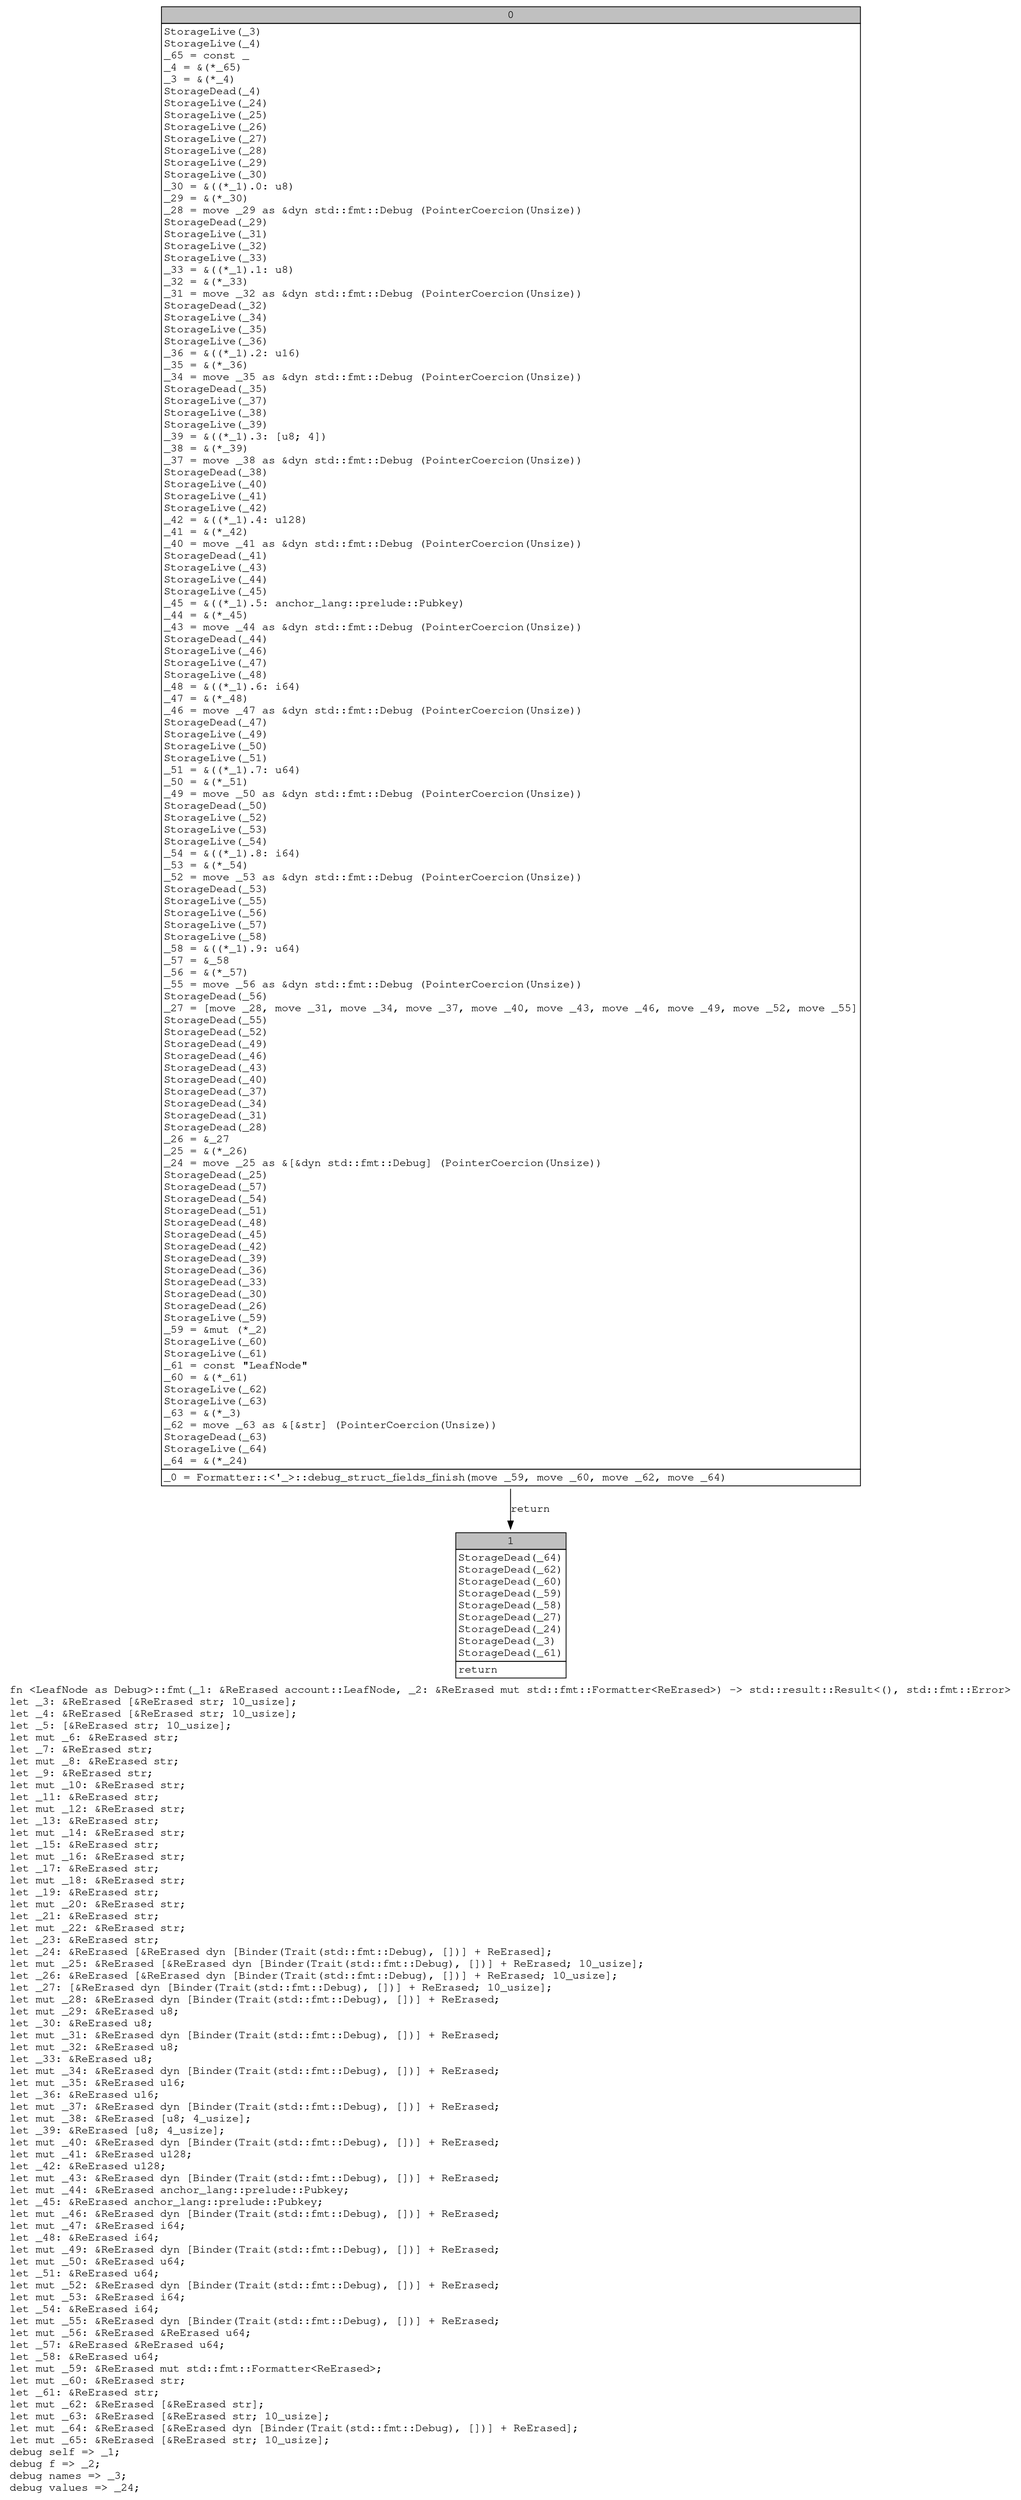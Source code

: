 digraph Mir_0_711 {
    graph [fontname="Courier, monospace"];
    node [fontname="Courier, monospace"];
    edge [fontname="Courier, monospace"];
    label=<fn &lt;LeafNode as Debug&gt;::fmt(_1: &amp;ReErased account::LeafNode, _2: &amp;ReErased mut std::fmt::Formatter&lt;ReErased&gt;) -&gt; std::result::Result&lt;(), std::fmt::Error&gt;<br align="left"/>let _3: &amp;ReErased [&amp;ReErased str; 10_usize];<br align="left"/>let _4: &amp;ReErased [&amp;ReErased str; 10_usize];<br align="left"/>let _5: [&amp;ReErased str; 10_usize];<br align="left"/>let mut _6: &amp;ReErased str;<br align="left"/>let _7: &amp;ReErased str;<br align="left"/>let mut _8: &amp;ReErased str;<br align="left"/>let _9: &amp;ReErased str;<br align="left"/>let mut _10: &amp;ReErased str;<br align="left"/>let _11: &amp;ReErased str;<br align="left"/>let mut _12: &amp;ReErased str;<br align="left"/>let _13: &amp;ReErased str;<br align="left"/>let mut _14: &amp;ReErased str;<br align="left"/>let _15: &amp;ReErased str;<br align="left"/>let mut _16: &amp;ReErased str;<br align="left"/>let _17: &amp;ReErased str;<br align="left"/>let mut _18: &amp;ReErased str;<br align="left"/>let _19: &amp;ReErased str;<br align="left"/>let mut _20: &amp;ReErased str;<br align="left"/>let _21: &amp;ReErased str;<br align="left"/>let mut _22: &amp;ReErased str;<br align="left"/>let _23: &amp;ReErased str;<br align="left"/>let _24: &amp;ReErased [&amp;ReErased dyn [Binder(Trait(std::fmt::Debug), [])] + ReErased];<br align="left"/>let mut _25: &amp;ReErased [&amp;ReErased dyn [Binder(Trait(std::fmt::Debug), [])] + ReErased; 10_usize];<br align="left"/>let _26: &amp;ReErased [&amp;ReErased dyn [Binder(Trait(std::fmt::Debug), [])] + ReErased; 10_usize];<br align="left"/>let _27: [&amp;ReErased dyn [Binder(Trait(std::fmt::Debug), [])] + ReErased; 10_usize];<br align="left"/>let mut _28: &amp;ReErased dyn [Binder(Trait(std::fmt::Debug), [])] + ReErased;<br align="left"/>let mut _29: &amp;ReErased u8;<br align="left"/>let _30: &amp;ReErased u8;<br align="left"/>let mut _31: &amp;ReErased dyn [Binder(Trait(std::fmt::Debug), [])] + ReErased;<br align="left"/>let mut _32: &amp;ReErased u8;<br align="left"/>let _33: &amp;ReErased u8;<br align="left"/>let mut _34: &amp;ReErased dyn [Binder(Trait(std::fmt::Debug), [])] + ReErased;<br align="left"/>let mut _35: &amp;ReErased u16;<br align="left"/>let _36: &amp;ReErased u16;<br align="left"/>let mut _37: &amp;ReErased dyn [Binder(Trait(std::fmt::Debug), [])] + ReErased;<br align="left"/>let mut _38: &amp;ReErased [u8; 4_usize];<br align="left"/>let _39: &amp;ReErased [u8; 4_usize];<br align="left"/>let mut _40: &amp;ReErased dyn [Binder(Trait(std::fmt::Debug), [])] + ReErased;<br align="left"/>let mut _41: &amp;ReErased u128;<br align="left"/>let _42: &amp;ReErased u128;<br align="left"/>let mut _43: &amp;ReErased dyn [Binder(Trait(std::fmt::Debug), [])] + ReErased;<br align="left"/>let mut _44: &amp;ReErased anchor_lang::prelude::Pubkey;<br align="left"/>let _45: &amp;ReErased anchor_lang::prelude::Pubkey;<br align="left"/>let mut _46: &amp;ReErased dyn [Binder(Trait(std::fmt::Debug), [])] + ReErased;<br align="left"/>let mut _47: &amp;ReErased i64;<br align="left"/>let _48: &amp;ReErased i64;<br align="left"/>let mut _49: &amp;ReErased dyn [Binder(Trait(std::fmt::Debug), [])] + ReErased;<br align="left"/>let mut _50: &amp;ReErased u64;<br align="left"/>let _51: &amp;ReErased u64;<br align="left"/>let mut _52: &amp;ReErased dyn [Binder(Trait(std::fmt::Debug), [])] + ReErased;<br align="left"/>let mut _53: &amp;ReErased i64;<br align="left"/>let _54: &amp;ReErased i64;<br align="left"/>let mut _55: &amp;ReErased dyn [Binder(Trait(std::fmt::Debug), [])] + ReErased;<br align="left"/>let mut _56: &amp;ReErased &amp;ReErased u64;<br align="left"/>let _57: &amp;ReErased &amp;ReErased u64;<br align="left"/>let _58: &amp;ReErased u64;<br align="left"/>let mut _59: &amp;ReErased mut std::fmt::Formatter&lt;ReErased&gt;;<br align="left"/>let mut _60: &amp;ReErased str;<br align="left"/>let _61: &amp;ReErased str;<br align="left"/>let mut _62: &amp;ReErased [&amp;ReErased str];<br align="left"/>let mut _63: &amp;ReErased [&amp;ReErased str; 10_usize];<br align="left"/>let mut _64: &amp;ReErased [&amp;ReErased dyn [Binder(Trait(std::fmt::Debug), [])] + ReErased];<br align="left"/>let mut _65: &amp;ReErased [&amp;ReErased str; 10_usize];<br align="left"/>debug self =&gt; _1;<br align="left"/>debug f =&gt; _2;<br align="left"/>debug names =&gt; _3;<br align="left"/>debug values =&gt; _24;<br align="left"/>>;
    bb0__0_711 [shape="none", label=<<table border="0" cellborder="1" cellspacing="0"><tr><td bgcolor="gray" align="center" colspan="1">0</td></tr><tr><td align="left" balign="left">StorageLive(_3)<br/>StorageLive(_4)<br/>_65 = const _<br/>_4 = &amp;(*_65)<br/>_3 = &amp;(*_4)<br/>StorageDead(_4)<br/>StorageLive(_24)<br/>StorageLive(_25)<br/>StorageLive(_26)<br/>StorageLive(_27)<br/>StorageLive(_28)<br/>StorageLive(_29)<br/>StorageLive(_30)<br/>_30 = &amp;((*_1).0: u8)<br/>_29 = &amp;(*_30)<br/>_28 = move _29 as &amp;dyn std::fmt::Debug (PointerCoercion(Unsize))<br/>StorageDead(_29)<br/>StorageLive(_31)<br/>StorageLive(_32)<br/>StorageLive(_33)<br/>_33 = &amp;((*_1).1: u8)<br/>_32 = &amp;(*_33)<br/>_31 = move _32 as &amp;dyn std::fmt::Debug (PointerCoercion(Unsize))<br/>StorageDead(_32)<br/>StorageLive(_34)<br/>StorageLive(_35)<br/>StorageLive(_36)<br/>_36 = &amp;((*_1).2: u16)<br/>_35 = &amp;(*_36)<br/>_34 = move _35 as &amp;dyn std::fmt::Debug (PointerCoercion(Unsize))<br/>StorageDead(_35)<br/>StorageLive(_37)<br/>StorageLive(_38)<br/>StorageLive(_39)<br/>_39 = &amp;((*_1).3: [u8; 4])<br/>_38 = &amp;(*_39)<br/>_37 = move _38 as &amp;dyn std::fmt::Debug (PointerCoercion(Unsize))<br/>StorageDead(_38)<br/>StorageLive(_40)<br/>StorageLive(_41)<br/>StorageLive(_42)<br/>_42 = &amp;((*_1).4: u128)<br/>_41 = &amp;(*_42)<br/>_40 = move _41 as &amp;dyn std::fmt::Debug (PointerCoercion(Unsize))<br/>StorageDead(_41)<br/>StorageLive(_43)<br/>StorageLive(_44)<br/>StorageLive(_45)<br/>_45 = &amp;((*_1).5: anchor_lang::prelude::Pubkey)<br/>_44 = &amp;(*_45)<br/>_43 = move _44 as &amp;dyn std::fmt::Debug (PointerCoercion(Unsize))<br/>StorageDead(_44)<br/>StorageLive(_46)<br/>StorageLive(_47)<br/>StorageLive(_48)<br/>_48 = &amp;((*_1).6: i64)<br/>_47 = &amp;(*_48)<br/>_46 = move _47 as &amp;dyn std::fmt::Debug (PointerCoercion(Unsize))<br/>StorageDead(_47)<br/>StorageLive(_49)<br/>StorageLive(_50)<br/>StorageLive(_51)<br/>_51 = &amp;((*_1).7: u64)<br/>_50 = &amp;(*_51)<br/>_49 = move _50 as &amp;dyn std::fmt::Debug (PointerCoercion(Unsize))<br/>StorageDead(_50)<br/>StorageLive(_52)<br/>StorageLive(_53)<br/>StorageLive(_54)<br/>_54 = &amp;((*_1).8: i64)<br/>_53 = &amp;(*_54)<br/>_52 = move _53 as &amp;dyn std::fmt::Debug (PointerCoercion(Unsize))<br/>StorageDead(_53)<br/>StorageLive(_55)<br/>StorageLive(_56)<br/>StorageLive(_57)<br/>StorageLive(_58)<br/>_58 = &amp;((*_1).9: u64)<br/>_57 = &amp;_58<br/>_56 = &amp;(*_57)<br/>_55 = move _56 as &amp;dyn std::fmt::Debug (PointerCoercion(Unsize))<br/>StorageDead(_56)<br/>_27 = [move _28, move _31, move _34, move _37, move _40, move _43, move _46, move _49, move _52, move _55]<br/>StorageDead(_55)<br/>StorageDead(_52)<br/>StorageDead(_49)<br/>StorageDead(_46)<br/>StorageDead(_43)<br/>StorageDead(_40)<br/>StorageDead(_37)<br/>StorageDead(_34)<br/>StorageDead(_31)<br/>StorageDead(_28)<br/>_26 = &amp;_27<br/>_25 = &amp;(*_26)<br/>_24 = move _25 as &amp;[&amp;dyn std::fmt::Debug] (PointerCoercion(Unsize))<br/>StorageDead(_25)<br/>StorageDead(_57)<br/>StorageDead(_54)<br/>StorageDead(_51)<br/>StorageDead(_48)<br/>StorageDead(_45)<br/>StorageDead(_42)<br/>StorageDead(_39)<br/>StorageDead(_36)<br/>StorageDead(_33)<br/>StorageDead(_30)<br/>StorageDead(_26)<br/>StorageLive(_59)<br/>_59 = &amp;mut (*_2)<br/>StorageLive(_60)<br/>StorageLive(_61)<br/>_61 = const &quot;LeafNode&quot;<br/>_60 = &amp;(*_61)<br/>StorageLive(_62)<br/>StorageLive(_63)<br/>_63 = &amp;(*_3)<br/>_62 = move _63 as &amp;[&amp;str] (PointerCoercion(Unsize))<br/>StorageDead(_63)<br/>StorageLive(_64)<br/>_64 = &amp;(*_24)<br/></td></tr><tr><td align="left">_0 = Formatter::&lt;'_&gt;::debug_struct_fields_finish(move _59, move _60, move _62, move _64)</td></tr></table>>];
    bb1__0_711 [shape="none", label=<<table border="0" cellborder="1" cellspacing="0"><tr><td bgcolor="gray" align="center" colspan="1">1</td></tr><tr><td align="left" balign="left">StorageDead(_64)<br/>StorageDead(_62)<br/>StorageDead(_60)<br/>StorageDead(_59)<br/>StorageDead(_58)<br/>StorageDead(_27)<br/>StorageDead(_24)<br/>StorageDead(_3)<br/>StorageDead(_61)<br/></td></tr><tr><td align="left">return</td></tr></table>>];
    bb0__0_711 -> bb1__0_711 [label="return"];
}
